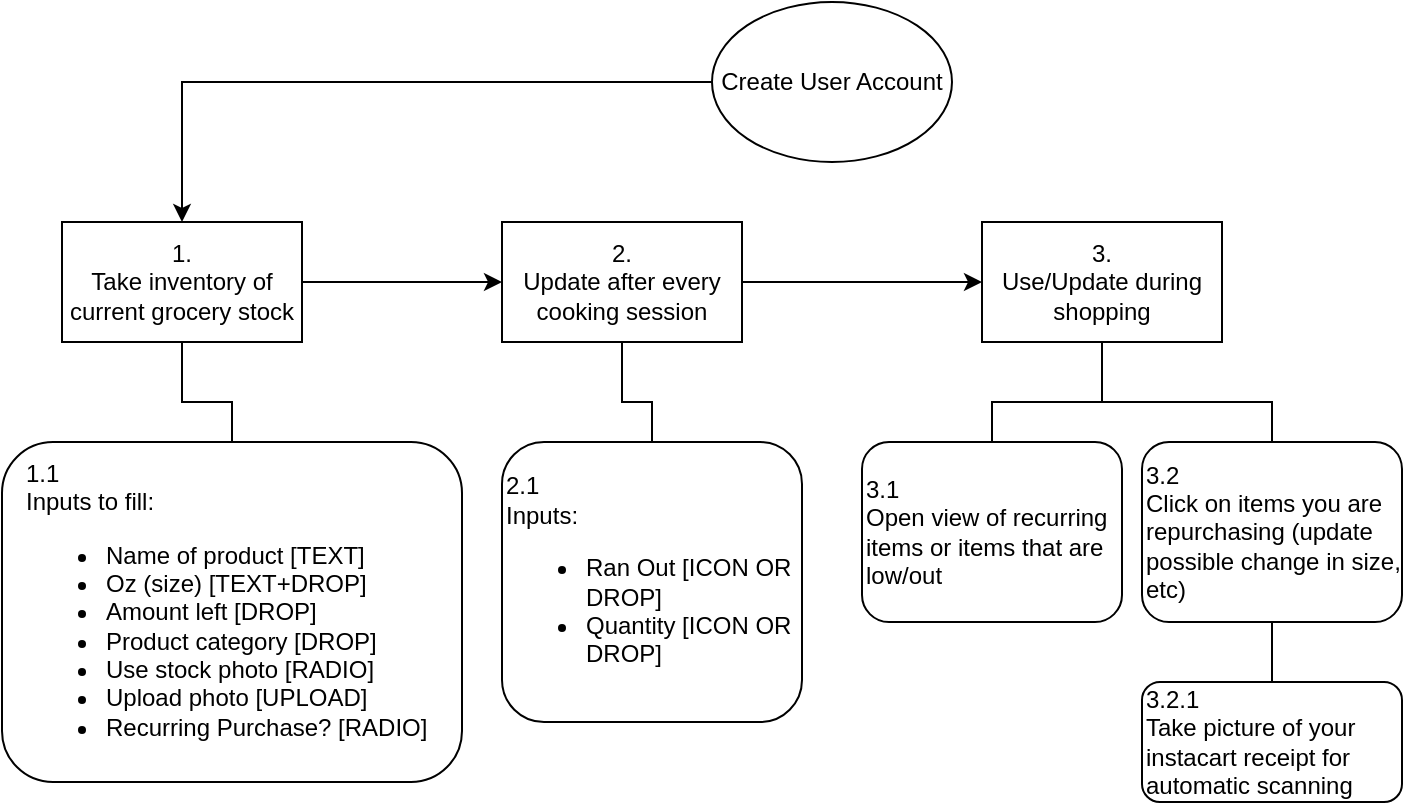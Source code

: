 <mxfile version="15.7.4"><diagram id="r6YO-yXqeYSzBrUnVahs" name="Page-1"><mxGraphModel dx="1022" dy="971" grid="1" gridSize="10" guides="1" tooltips="1" connect="1" arrows="1" fold="1" page="1" pageScale="1" pageWidth="850" pageHeight="1100" math="0" shadow="0"><root><mxCell id="0"/><mxCell id="1" parent="0"/><mxCell id="E4b8kZGilrmE1Wac2DXG-7" value="" style="edgeStyle=orthogonalEdgeStyle;rounded=0;orthogonalLoop=1;jettySize=auto;html=1;" edge="1" parent="1" source="E4b8kZGilrmE1Wac2DXG-5" target="E4b8kZGilrmE1Wac2DXG-6"><mxGeometry relative="1" as="geometry"/></mxCell><mxCell id="E4b8kZGilrmE1Wac2DXG-5" value="Create User Account" style="ellipse;whiteSpace=wrap;html=1;" vertex="1" parent="1"><mxGeometry x="365" width="120" height="80" as="geometry"/></mxCell><mxCell id="E4b8kZGilrmE1Wac2DXG-9" value="" style="edgeStyle=orthogonalEdgeStyle;rounded=0;orthogonalLoop=1;jettySize=auto;html=1;" edge="1" parent="1" source="E4b8kZGilrmE1Wac2DXG-6" target="E4b8kZGilrmE1Wac2DXG-8"><mxGeometry relative="1" as="geometry"/></mxCell><mxCell id="E4b8kZGilrmE1Wac2DXG-6" value="1.&lt;br&gt;Take inventory of current grocery stock" style="whiteSpace=wrap;html=1;" vertex="1" parent="1"><mxGeometry x="40" y="110" width="120" height="60" as="geometry"/></mxCell><mxCell id="E4b8kZGilrmE1Wac2DXG-11" value="" style="edgeStyle=orthogonalEdgeStyle;rounded=0;orthogonalLoop=1;jettySize=auto;html=1;" edge="1" parent="1" source="E4b8kZGilrmE1Wac2DXG-8" target="E4b8kZGilrmE1Wac2DXG-10"><mxGeometry relative="1" as="geometry"/></mxCell><mxCell id="E4b8kZGilrmE1Wac2DXG-8" value="2.&lt;br&gt;Update after every cooking session" style="whiteSpace=wrap;html=1;" vertex="1" parent="1"><mxGeometry x="260" y="110" width="120" height="60" as="geometry"/></mxCell><mxCell id="E4b8kZGilrmE1Wac2DXG-10" value="3.&lt;br&gt;Use/Update during shopping" style="whiteSpace=wrap;html=1;" vertex="1" parent="1"><mxGeometry x="500" y="110" width="120" height="60" as="geometry"/></mxCell><mxCell id="E4b8kZGilrmE1Wac2DXG-17" value="&lt;div&gt;&lt;span&gt;1.1&lt;/span&gt;&lt;/div&gt;&lt;div&gt;Inputs to fill:&lt;/div&gt;&lt;ul&gt;&lt;li&gt;Name of product [TEXT]&lt;/li&gt;&lt;li&gt;Oz (size) [TEXT+DROP]&lt;/li&gt;&lt;li&gt;Amount left [DROP]&lt;/li&gt;&lt;li&gt;Product category [DROP]&lt;/li&gt;&lt;li&gt;Use stock photo [RADIO]&lt;/li&gt;&lt;li&gt;Upload photo [UPLOAD]&lt;/li&gt;&lt;li&gt;Recurring Purchase? [RADIO]&lt;/li&gt;&lt;/ul&gt;" style="rounded=1;whiteSpace=wrap;html=1;align=left;spacingLeft=10;" vertex="1" parent="1"><mxGeometry x="10" y="220" width="230" height="170" as="geometry"/></mxCell><mxCell id="E4b8kZGilrmE1Wac2DXG-18" value="" style="endArrow=none;html=1;rounded=0;entryX=0.5;entryY=1;entryDx=0;entryDy=0;exitX=0.5;exitY=0;exitDx=0;exitDy=0;" edge="1" parent="1" source="E4b8kZGilrmE1Wac2DXG-17" target="E4b8kZGilrmE1Wac2DXG-6"><mxGeometry width="50" height="50" relative="1" as="geometry"><mxPoint x="310" y="270" as="sourcePoint"/><mxPoint x="360" y="220" as="targetPoint"/><Array as="points"><mxPoint x="125" y="200"/><mxPoint x="100" y="200"/></Array></mxGeometry></mxCell><mxCell id="E4b8kZGilrmE1Wac2DXG-19" value="2.1&lt;br&gt;Inputs:&lt;br&gt;&lt;ul&gt;&lt;li&gt;Ran Out [ICON OR DROP]&lt;/li&gt;&lt;li&gt;Quantity [ICON OR DROP]&lt;/li&gt;&lt;/ul&gt;" style="rounded=1;whiteSpace=wrap;html=1;align=left;" vertex="1" parent="1"><mxGeometry x="260" y="220" width="150" height="140" as="geometry"/></mxCell><mxCell id="E4b8kZGilrmE1Wac2DXG-20" value="" style="endArrow=none;html=1;rounded=0;entryX=0.5;entryY=1;entryDx=0;entryDy=0;exitX=0.5;exitY=0;exitDx=0;exitDy=0;" edge="1" parent="1" source="E4b8kZGilrmE1Wac2DXG-19" target="E4b8kZGilrmE1Wac2DXG-8"><mxGeometry width="50" height="50" relative="1" as="geometry"><mxPoint x="290" y="220" as="sourcePoint"/><mxPoint x="340" y="170" as="targetPoint"/><Array as="points"><mxPoint x="335" y="200"/><mxPoint x="320" y="200"/></Array></mxGeometry></mxCell><mxCell id="E4b8kZGilrmE1Wac2DXG-21" value="3.1&lt;br&gt;Open view of recurring items or items that are low/out" style="rounded=1;whiteSpace=wrap;html=1;align=left;" vertex="1" parent="1"><mxGeometry x="440" y="220" width="130" height="90" as="geometry"/></mxCell><mxCell id="E4b8kZGilrmE1Wac2DXG-22" value="3.2&lt;br&gt;Click on items you are repurchasing (update possible change in size, etc)" style="rounded=1;whiteSpace=wrap;html=1;align=left;" vertex="1" parent="1"><mxGeometry x="580" y="220" width="130" height="90" as="geometry"/></mxCell><mxCell id="E4b8kZGilrmE1Wac2DXG-23" value="" style="endArrow=none;html=1;rounded=0;entryX=0.5;entryY=1;entryDx=0;entryDy=0;exitX=0.5;exitY=0;exitDx=0;exitDy=0;" edge="1" parent="1" source="E4b8kZGilrmE1Wac2DXG-21" target="E4b8kZGilrmE1Wac2DXG-10"><mxGeometry width="50" height="50" relative="1" as="geometry"><mxPoint x="530" y="220" as="sourcePoint"/><mxPoint x="580" y="170" as="targetPoint"/><Array as="points"><mxPoint x="505" y="200"/><mxPoint x="560" y="200"/></Array></mxGeometry></mxCell><mxCell id="E4b8kZGilrmE1Wac2DXG-24" value="" style="endArrow=none;html=1;rounded=0;entryX=0.5;entryY=1;entryDx=0;entryDy=0;exitX=0.5;exitY=0;exitDx=0;exitDy=0;" edge="1" parent="1" source="E4b8kZGilrmE1Wac2DXG-22" target="E4b8kZGilrmE1Wac2DXG-10"><mxGeometry width="50" height="50" relative="1" as="geometry"><mxPoint x="515" y="230" as="sourcePoint"/><mxPoint x="570" y="180" as="targetPoint"/><Array as="points"><mxPoint x="645" y="200"/><mxPoint x="560" y="200"/></Array></mxGeometry></mxCell><mxCell id="E4b8kZGilrmE1Wac2DXG-26" value="3.2.1&lt;br&gt;Take picture of your instacart receipt for automatic scanning" style="rounded=1;whiteSpace=wrap;html=1;align=left;" vertex="1" parent="1"><mxGeometry x="580" y="340" width="130" height="60" as="geometry"/></mxCell><mxCell id="E4b8kZGilrmE1Wac2DXG-27" value="" style="endArrow=none;html=1;rounded=0;entryX=0.5;entryY=1;entryDx=0;entryDy=0;exitX=0.5;exitY=0;exitDx=0;exitDy=0;" edge="1" parent="1" source="E4b8kZGilrmE1Wac2DXG-26" target="E4b8kZGilrmE1Wac2DXG-22"><mxGeometry width="50" height="50" relative="1" as="geometry"><mxPoint x="620" y="360" as="sourcePoint"/><mxPoint x="670" y="310" as="targetPoint"/></mxGeometry></mxCell></root></mxGraphModel></diagram></mxfile>